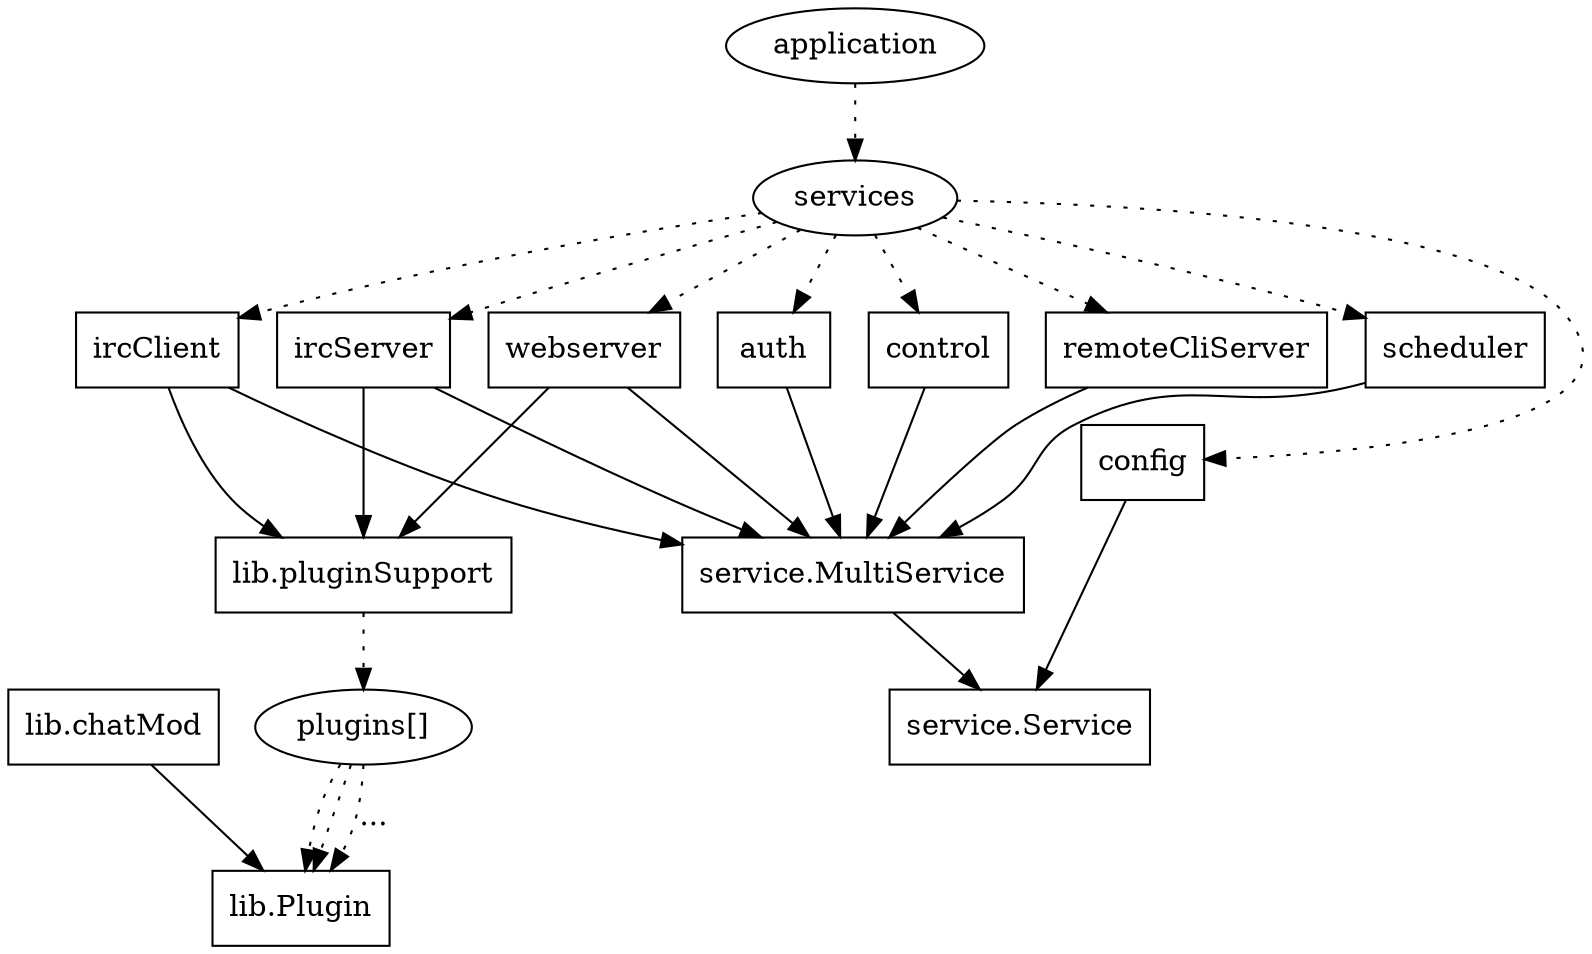 digraph classes {
    libPlugin[label="lib.Plugin",shape=box]
    libChatmod[label="lib.chatMod",shape=box]
    libChatmod -> libPlugin
    multiservice[label="service.MultiService",shape=box]
    service [label="service.Service",shape=box]
    multiservice -> service
    pluginSupport[label="lib.pluginSupport",shape=box]
    ircClient[shape=box]
    ircServer[shape=box]
    auth[shape=box]
    control[shape=box]
    config[shape=box]
    remoteCliServer[shape=box]
    webserver[shape=box]
    scheduler[shape=box]
    application -> services [style=dotted]
    services -> ircClient [style=dotted]
    services -> ircServer [style=dotted]
    services -> auth [style=dotted]
    services -> control [style=dotted]
    services -> webserver [style=dotted]
    services -> config [style=dotted]
    services -> remoteCliServer[style=dotted]
    services -> scheduler[style=dotted]
    
    ircClient -> multiservice
    ircServer -> multiservice
    webserver -> multiservice
    remoteCliServer -> multiservice
    config -> service
    auth -> multiservice
    scheduler -> multiservice
    control -> multiservice
    ircClient -> pluginSupport
    ircServer -> pluginSupport
    webserver -> pluginSupport

    plugins[label="plugins[]"]
    pluginSupport -> plugins [style=dotted]
    plugins -> libPlugin [style=dotted]
    plugins -> libPlugin [style=dotted,label="..."]
    plugins -> libPlugin [style=dotted]

}
